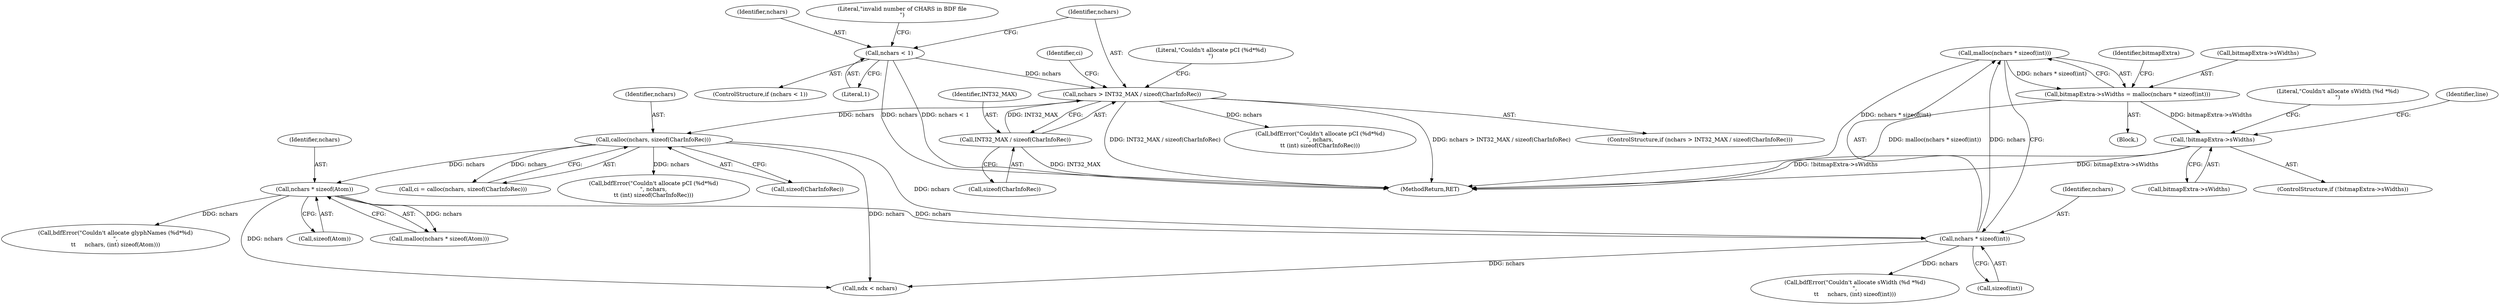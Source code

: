 digraph "0_libxfont_4d024ac10f964f6bd372ae0dd14f02772a6e5f63@API" {
"1000299" [label="(Call,malloc(nchars * sizeof(int)))"];
"1000300" [label="(Call,nchars * sizeof(int))"];
"1000274" [label="(Call,nchars * sizeof(Atom))"];
"1000245" [label="(Call,calloc(nchars, sizeof(CharInfoRec)))"];
"1000228" [label="(Call,nchars > INT32_MAX / sizeof(CharInfoRec))"];
"1000219" [label="(Call,nchars < 1)"];
"1000230" [label="(Call,INT32_MAX / sizeof(CharInfoRec))"];
"1000295" [label="(Call,bitmapExtra->sWidths = malloc(nchars * sizeof(int)))"];
"1000305" [label="(Call,!bitmapExtra->sWidths)"];
"1000218" [label="(ControlStructure,if (nchars < 1))"];
"1000232" [label="(Call,sizeof(CharInfoRec))"];
"1000310" [label="(Call,bdfError(\"Couldn't allocate sWidth (%d *%d)\n\",\n\t\t     nchars, (int) sizeof(int)))"];
"1000230" [label="(Call,INT32_MAX / sizeof(CharInfoRec))"];
"1001224" [label="(MethodReturn,RET)"];
"1000227" [label="(ControlStructure,if (nchars > INT32_MAX / sizeof(CharInfoRec)))"];
"1000224" [label="(Literal,\"invalid number of CHARS in BDF file\n\")"];
"1000305" [label="(Call,!bitmapExtra->sWidths)"];
"1000245" [label="(Call,calloc(nchars, sizeof(CharInfoRec)))"];
"1000243" [label="(Call,ci = calloc(nchars, sizeof(CharInfoRec)))"];
"1000246" [label="(Identifier,nchars)"];
"1000294" [label="(Block,)"];
"1000228" [label="(Call,nchars > INT32_MAX / sizeof(CharInfoRec))"];
"1000295" [label="(Call,bitmapExtra->sWidths = malloc(nchars * sizeof(int)))"];
"1000244" [label="(Identifier,ci)"];
"1000302" [label="(Call,sizeof(int))"];
"1000311" [label="(Literal,\"Couldn't allocate sWidth (%d *%d)\n\")"];
"1000276" [label="(Call,sizeof(Atom))"];
"1000301" [label="(Identifier,nchars)"];
"1000307" [label="(Identifier,bitmapExtra)"];
"1000306" [label="(Call,bitmapExtra->sWidths)"];
"1000235" [label="(Call,bdfError(\"Couldn't allocate pCI (%d*%d)\n\", nchars,\n\t\t (int) sizeof(CharInfoRec)))"];
"1000273" [label="(Call,malloc(nchars * sizeof(Atom)))"];
"1000284" [label="(Call,bdfError(\"Couldn't allocate glyphNames (%d*%d)\n\",\n\t\t     nchars, (int) sizeof(Atom)))"];
"1000220" [label="(Identifier,nchars)"];
"1000304" [label="(ControlStructure,if (!bitmapExtra->sWidths))"];
"1000231" [label="(Identifier,INT32_MAX)"];
"1000253" [label="(Call,bdfError(\"Couldn't allocate pCI (%d*%d)\n\", nchars,\n\t\t (int) sizeof(CharInfoRec)))"];
"1000299" [label="(Call,malloc(nchars * sizeof(int)))"];
"1000221" [label="(Literal,1)"];
"1000219" [label="(Call,nchars < 1)"];
"1000300" [label="(Call,nchars * sizeof(int))"];
"1000229" [label="(Identifier,nchars)"];
"1000247" [label="(Call,sizeof(CharInfoRec))"];
"1000320" [label="(Identifier,line)"];
"1000236" [label="(Literal,\"Couldn't allocate pCI (%d*%d)\n\")"];
"1000296" [label="(Call,bitmapExtra->sWidths)"];
"1000361" [label="(Call,ndx < nchars)"];
"1000275" [label="(Identifier,nchars)"];
"1000274" [label="(Call,nchars * sizeof(Atom))"];
"1000299" -> "1000295"  [label="AST: "];
"1000299" -> "1000300"  [label="CFG: "];
"1000300" -> "1000299"  [label="AST: "];
"1000295" -> "1000299"  [label="CFG: "];
"1000299" -> "1001224"  [label="DDG: nchars * sizeof(int)"];
"1000299" -> "1000295"  [label="DDG: nchars * sizeof(int)"];
"1000300" -> "1000299"  [label="DDG: nchars"];
"1000300" -> "1000302"  [label="CFG: "];
"1000301" -> "1000300"  [label="AST: "];
"1000302" -> "1000300"  [label="AST: "];
"1000274" -> "1000300"  [label="DDG: nchars"];
"1000245" -> "1000300"  [label="DDG: nchars"];
"1000300" -> "1000310"  [label="DDG: nchars"];
"1000300" -> "1000361"  [label="DDG: nchars"];
"1000274" -> "1000273"  [label="AST: "];
"1000274" -> "1000276"  [label="CFG: "];
"1000275" -> "1000274"  [label="AST: "];
"1000276" -> "1000274"  [label="AST: "];
"1000273" -> "1000274"  [label="CFG: "];
"1000274" -> "1000273"  [label="DDG: nchars"];
"1000245" -> "1000274"  [label="DDG: nchars"];
"1000274" -> "1000284"  [label="DDG: nchars"];
"1000274" -> "1000361"  [label="DDG: nchars"];
"1000245" -> "1000243"  [label="AST: "];
"1000245" -> "1000247"  [label="CFG: "];
"1000246" -> "1000245"  [label="AST: "];
"1000247" -> "1000245"  [label="AST: "];
"1000243" -> "1000245"  [label="CFG: "];
"1000245" -> "1000243"  [label="DDG: nchars"];
"1000228" -> "1000245"  [label="DDG: nchars"];
"1000245" -> "1000253"  [label="DDG: nchars"];
"1000245" -> "1000361"  [label="DDG: nchars"];
"1000228" -> "1000227"  [label="AST: "];
"1000228" -> "1000230"  [label="CFG: "];
"1000229" -> "1000228"  [label="AST: "];
"1000230" -> "1000228"  [label="AST: "];
"1000236" -> "1000228"  [label="CFG: "];
"1000244" -> "1000228"  [label="CFG: "];
"1000228" -> "1001224"  [label="DDG: nchars > INT32_MAX / sizeof(CharInfoRec)"];
"1000228" -> "1001224"  [label="DDG: INT32_MAX / sizeof(CharInfoRec)"];
"1000219" -> "1000228"  [label="DDG: nchars"];
"1000230" -> "1000228"  [label="DDG: INT32_MAX"];
"1000228" -> "1000235"  [label="DDG: nchars"];
"1000219" -> "1000218"  [label="AST: "];
"1000219" -> "1000221"  [label="CFG: "];
"1000220" -> "1000219"  [label="AST: "];
"1000221" -> "1000219"  [label="AST: "];
"1000224" -> "1000219"  [label="CFG: "];
"1000229" -> "1000219"  [label="CFG: "];
"1000219" -> "1001224"  [label="DDG: nchars < 1"];
"1000219" -> "1001224"  [label="DDG: nchars"];
"1000230" -> "1000232"  [label="CFG: "];
"1000231" -> "1000230"  [label="AST: "];
"1000232" -> "1000230"  [label="AST: "];
"1000230" -> "1001224"  [label="DDG: INT32_MAX"];
"1000295" -> "1000294"  [label="AST: "];
"1000296" -> "1000295"  [label="AST: "];
"1000307" -> "1000295"  [label="CFG: "];
"1000295" -> "1001224"  [label="DDG: malloc(nchars * sizeof(int))"];
"1000295" -> "1000305"  [label="DDG: bitmapExtra->sWidths"];
"1000305" -> "1000304"  [label="AST: "];
"1000305" -> "1000306"  [label="CFG: "];
"1000306" -> "1000305"  [label="AST: "];
"1000311" -> "1000305"  [label="CFG: "];
"1000320" -> "1000305"  [label="CFG: "];
"1000305" -> "1001224"  [label="DDG: !bitmapExtra->sWidths"];
"1000305" -> "1001224"  [label="DDG: bitmapExtra->sWidths"];
}

